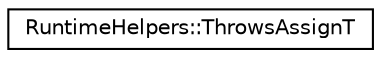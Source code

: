 digraph "Graphical Class Hierarchy"
{
  edge [fontname="Helvetica",fontsize="10",labelfontname="Helvetica",labelfontsize="10"];
  node [fontname="Helvetica",fontsize="10",shape=record];
  rankdir="LR";
  Node0 [label="RuntimeHelpers::ThrowsAssignT",height=0.2,width=0.4,color="black", fillcolor="white", style="filled",URL="$struct_runtime_helpers_1_1_throws_assign_t.html"];
}
